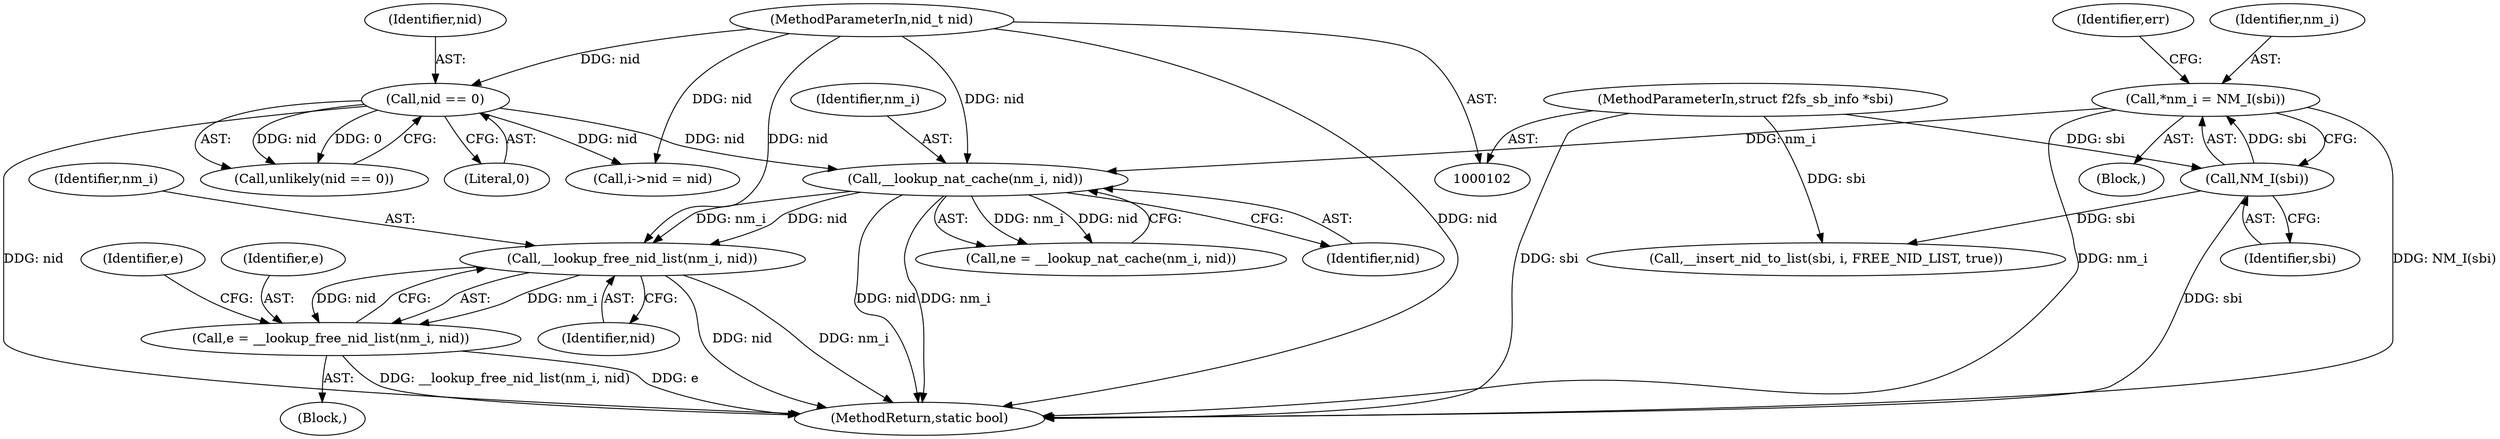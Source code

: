 digraph "0_linux_30a61ddf8117c26ac5b295e1233eaa9629a94ca3@API" {
"1000178" [label="(Call,__lookup_free_nid_list(nm_i, nid))"];
"1000160" [label="(Call,__lookup_nat_cache(nm_i, nid))"];
"1000108" [label="(Call,*nm_i = NM_I(sbi))"];
"1000110" [label="(Call,NM_I(sbi))"];
"1000103" [label="(MethodParameterIn,struct f2fs_sb_info *sbi)"];
"1000104" [label="(MethodParameterIn,nid_t nid)"];
"1000126" [label="(Call,nid == 0)"];
"1000176" [label="(Call,e = __lookup_free_nid_list(nm_i, nid))"];
"1000161" [label="(Identifier,nm_i)"];
"1000125" [label="(Call,unlikely(nid == 0))"];
"1000178" [label="(Call,__lookup_free_nid_list(nm_i, nid))"];
"1000219" [label="(MethodReturn,static bool)"];
"1000104" [label="(MethodParameterIn,nid_t nid)"];
"1000157" [label="(Block,)"];
"1000136" [label="(Call,i->nid = nid)"];
"1000108" [label="(Call,*nm_i = NM_I(sbi))"];
"1000160" [label="(Call,__lookup_nat_cache(nm_i, nid))"];
"1000128" [label="(Literal,0)"];
"1000182" [label="(Identifier,e)"];
"1000180" [label="(Identifier,nid)"];
"1000126" [label="(Call,nid == 0)"];
"1000117" [label="(Identifier,err)"];
"1000110" [label="(Call,NM_I(sbi))"];
"1000179" [label="(Identifier,nm_i)"];
"1000111" [label="(Identifier,sbi)"];
"1000162" [label="(Identifier,nid)"];
"1000176" [label="(Call,e = __lookup_free_nid_list(nm_i, nid))"];
"1000158" [label="(Call,ne = __lookup_nat_cache(nm_i, nid))"];
"1000103" [label="(MethodParameterIn,struct f2fs_sb_info *sbi)"];
"1000199" [label="(Call,__insert_nid_to_list(sbi, i, FREE_NID_LIST, true))"];
"1000109" [label="(Identifier,nm_i)"];
"1000127" [label="(Identifier,nid)"];
"1000177" [label="(Identifier,e)"];
"1000106" [label="(Block,)"];
"1000178" -> "1000176"  [label="AST: "];
"1000178" -> "1000180"  [label="CFG: "];
"1000179" -> "1000178"  [label="AST: "];
"1000180" -> "1000178"  [label="AST: "];
"1000176" -> "1000178"  [label="CFG: "];
"1000178" -> "1000219"  [label="DDG: nm_i"];
"1000178" -> "1000219"  [label="DDG: nid"];
"1000178" -> "1000176"  [label="DDG: nm_i"];
"1000178" -> "1000176"  [label="DDG: nid"];
"1000160" -> "1000178"  [label="DDG: nm_i"];
"1000160" -> "1000178"  [label="DDG: nid"];
"1000104" -> "1000178"  [label="DDG: nid"];
"1000160" -> "1000158"  [label="AST: "];
"1000160" -> "1000162"  [label="CFG: "];
"1000161" -> "1000160"  [label="AST: "];
"1000162" -> "1000160"  [label="AST: "];
"1000158" -> "1000160"  [label="CFG: "];
"1000160" -> "1000219"  [label="DDG: nid"];
"1000160" -> "1000219"  [label="DDG: nm_i"];
"1000160" -> "1000158"  [label="DDG: nm_i"];
"1000160" -> "1000158"  [label="DDG: nid"];
"1000108" -> "1000160"  [label="DDG: nm_i"];
"1000104" -> "1000160"  [label="DDG: nid"];
"1000126" -> "1000160"  [label="DDG: nid"];
"1000108" -> "1000106"  [label="AST: "];
"1000108" -> "1000110"  [label="CFG: "];
"1000109" -> "1000108"  [label="AST: "];
"1000110" -> "1000108"  [label="AST: "];
"1000117" -> "1000108"  [label="CFG: "];
"1000108" -> "1000219"  [label="DDG: NM_I(sbi)"];
"1000108" -> "1000219"  [label="DDG: nm_i"];
"1000110" -> "1000108"  [label="DDG: sbi"];
"1000110" -> "1000111"  [label="CFG: "];
"1000111" -> "1000110"  [label="AST: "];
"1000110" -> "1000219"  [label="DDG: sbi"];
"1000103" -> "1000110"  [label="DDG: sbi"];
"1000110" -> "1000199"  [label="DDG: sbi"];
"1000103" -> "1000102"  [label="AST: "];
"1000103" -> "1000219"  [label="DDG: sbi"];
"1000103" -> "1000199"  [label="DDG: sbi"];
"1000104" -> "1000102"  [label="AST: "];
"1000104" -> "1000219"  [label="DDG: nid"];
"1000104" -> "1000126"  [label="DDG: nid"];
"1000104" -> "1000136"  [label="DDG: nid"];
"1000126" -> "1000125"  [label="AST: "];
"1000126" -> "1000128"  [label="CFG: "];
"1000127" -> "1000126"  [label="AST: "];
"1000128" -> "1000126"  [label="AST: "];
"1000125" -> "1000126"  [label="CFG: "];
"1000126" -> "1000219"  [label="DDG: nid"];
"1000126" -> "1000125"  [label="DDG: nid"];
"1000126" -> "1000125"  [label="DDG: 0"];
"1000126" -> "1000136"  [label="DDG: nid"];
"1000176" -> "1000157"  [label="AST: "];
"1000177" -> "1000176"  [label="AST: "];
"1000182" -> "1000176"  [label="CFG: "];
"1000176" -> "1000219"  [label="DDG: __lookup_free_nid_list(nm_i, nid)"];
"1000176" -> "1000219"  [label="DDG: e"];
}
